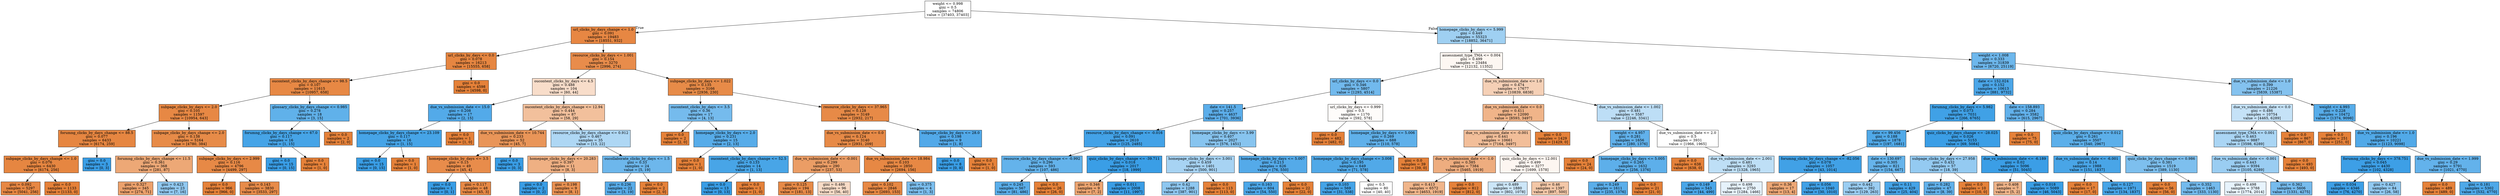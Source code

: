 digraph Tree {
node [shape=box, style="filled", color="black"] ;
0 [label="weight <= 0.998\ngini = 0.5\nsamples = 74806\nvalue = [37403, 37403]", fillcolor="#e5813900"] ;
1 [label="url_clicks_by_days_change <= 1.0\ngini = 0.091\nsamples = 19483\nvalue = [18551, 932]", fillcolor="#e58139f2"] ;
0 -> 1 [labeldistance=2.5, labelangle=45, headlabel="True"] ;
2 [label="url_clicks_by_days <= 0.0\ngini = 0.078\nsamples = 16213\nvalue = [15555, 658]", fillcolor="#e58139f4"] ;
1 -> 2 ;
3 [label="oucontent_clicks_by_days_change <= 98.5\ngini = 0.107\nsamples = 11615\nvalue = [10957, 658]", fillcolor="#e58139f0"] ;
2 -> 3 ;
4 [label="subpage_clicks_by_days <= 2.0\ngini = 0.105\nsamples = 11597\nvalue = [10954, 643]", fillcolor="#e58139f0"] ;
3 -> 4 ;
5 [label="forumng_clicks_by_days_change <= 88.5\ngini = 0.077\nsamples = 6433\nvalue = [6174, 259]", fillcolor="#e58139f4"] ;
4 -> 5 ;
6 [label="subpage_clicks_by_days_change <= 1.0\ngini = 0.076\nsamples = 6430\nvalue = [6174, 256]", fillcolor="#e58139f4"] ;
5 -> 6 ;
7 [label="gini = 0.092\nsamples = 5297\nvalue = [5041, 256]", fillcolor="#e58139f2"] ;
6 -> 7 ;
8 [label="gini = 0.0\nsamples = 1133\nvalue = [1133, 0]", fillcolor="#e58139ff"] ;
6 -> 8 ;
9 [label="gini = 0.0\nsamples = 3\nvalue = [0, 3]", fillcolor="#399de5ff"] ;
5 -> 9 ;
10 [label="subpage_clicks_by_days_change <= 2.0\ngini = 0.138\nsamples = 5164\nvalue = [4780, 384]", fillcolor="#e58139eb"] ;
4 -> 10 ;
11 [label="forumng_clicks_by_days_change <= 11.5\ngini = 0.361\nsamples = 368\nvalue = [281, 87]", fillcolor="#e58139b0"] ;
10 -> 11 ;
12 [label="gini = 0.327\nsamples = 345\nvalue = [274, 71]", fillcolor="#e58139bd"] ;
11 -> 12 ;
13 [label="gini = 0.423\nsamples = 23\nvalue = [7, 16]", fillcolor="#399de58f"] ;
11 -> 13 ;
14 [label="subpage_clicks_by_days <= 2.999\ngini = 0.116\nsamples = 4796\nvalue = [4499, 297]", fillcolor="#e58139ee"] ;
10 -> 14 ;
15 [label="gini = 0.0\nsamples = 966\nvalue = [966, 0]", fillcolor="#e58139ff"] ;
14 -> 15 ;
16 [label="gini = 0.143\nsamples = 3830\nvalue = [3533, 297]", fillcolor="#e58139ea"] ;
14 -> 16 ;
17 [label="glossary_clicks_by_days_change <= 0.985\ngini = 0.278\nsamples = 18\nvalue = [3, 15]", fillcolor="#399de5cc"] ;
3 -> 17 ;
18 [label="forumng_clicks_by_days_change <= 67.0\ngini = 0.117\nsamples = 16\nvalue = [1, 15]", fillcolor="#399de5ee"] ;
17 -> 18 ;
19 [label="gini = 0.0\nsamples = 15\nvalue = [0, 15]", fillcolor="#399de5ff"] ;
18 -> 19 ;
20 [label="gini = 0.0\nsamples = 1\nvalue = [1, 0]", fillcolor="#e58139ff"] ;
18 -> 20 ;
21 [label="gini = 0.0\nsamples = 2\nvalue = [2, 0]", fillcolor="#e58139ff"] ;
17 -> 21 ;
22 [label="gini = 0.0\nsamples = 4598\nvalue = [4598, 0]", fillcolor="#e58139ff"] ;
2 -> 22 ;
23 [label="resource_clicks_by_days <= 1.001\ngini = 0.154\nsamples = 3270\nvalue = [2996, 274]", fillcolor="#e58139e8"] ;
1 -> 23 ;
24 [label="oucontent_clicks_by_days <= 4.5\ngini = 0.488\nsamples = 104\nvalue = [60, 44]", fillcolor="#e5813944"] ;
23 -> 24 ;
25 [label="due_vs_submission_date <= 15.0\ngini = 0.208\nsamples = 17\nvalue = [2, 15]", fillcolor="#399de5dd"] ;
24 -> 25 ;
26 [label="homepage_clicks_by_days_change <= 23.109\ngini = 0.117\nsamples = 16\nvalue = [1, 15]", fillcolor="#399de5ee"] ;
25 -> 26 ;
27 [label="gini = 0.0\nsamples = 15\nvalue = [0, 15]", fillcolor="#399de5ff"] ;
26 -> 27 ;
28 [label="gini = 0.0\nsamples = 1\nvalue = [1, 0]", fillcolor="#e58139ff"] ;
26 -> 28 ;
29 [label="gini = 0.0\nsamples = 1\nvalue = [1, 0]", fillcolor="#e58139ff"] ;
25 -> 29 ;
30 [label="oucontent_clicks_by_days_change <= 12.94\ngini = 0.444\nsamples = 87\nvalue = [58, 29]", fillcolor="#e581397f"] ;
24 -> 30 ;
31 [label="due_vs_submission_date <= 10.744\ngini = 0.233\nsamples = 52\nvalue = [45, 7]", fillcolor="#e58139d7"] ;
30 -> 31 ;
32 [label="homepage_clicks_by_days <= 3.5\ngini = 0.15\nsamples = 49\nvalue = [45, 4]", fillcolor="#e58139e8"] ;
31 -> 32 ;
33 [label="gini = 0.0\nsamples = 1\nvalue = [0, 1]", fillcolor="#399de5ff"] ;
32 -> 33 ;
34 [label="gini = 0.117\nsamples = 48\nvalue = [45, 3]", fillcolor="#e58139ee"] ;
32 -> 34 ;
35 [label="gini = 0.0\nsamples = 3\nvalue = [0, 3]", fillcolor="#399de5ff"] ;
31 -> 35 ;
36 [label="resource_clicks_by_days_change <= 0.912\ngini = 0.467\nsamples = 35\nvalue = [13, 22]", fillcolor="#399de568"] ;
30 -> 36 ;
37 [label="homepage_clicks_by_days <= 20.283\ngini = 0.397\nsamples = 11\nvalue = [8, 3]", fillcolor="#e581399f"] ;
36 -> 37 ;
38 [label="gini = 0.0\nsamples = 2\nvalue = [0, 2]", fillcolor="#399de5ff"] ;
37 -> 38 ;
39 [label="gini = 0.198\nsamples = 9\nvalue = [8, 1]", fillcolor="#e58139df"] ;
37 -> 39 ;
40 [label="oucollaborate_clicks_by_days <= 1.5\ngini = 0.33\nsamples = 24\nvalue = [5, 19]", fillcolor="#399de5bc"] ;
36 -> 40 ;
41 [label="gini = 0.236\nsamples = 22\nvalue = [3, 19]", fillcolor="#399de5d7"] ;
40 -> 41 ;
42 [label="gini = 0.0\nsamples = 2\nvalue = [2, 0]", fillcolor="#e58139ff"] ;
40 -> 42 ;
43 [label="subpage_clicks_by_days <= 1.022\ngini = 0.135\nsamples = 3166\nvalue = [2936, 230]", fillcolor="#e58139eb"] ;
23 -> 43 ;
44 [label="oucontent_clicks_by_days <= 3.5\ngini = 0.36\nsamples = 17\nvalue = [4, 13]", fillcolor="#399de5b1"] ;
43 -> 44 ;
45 [label="gini = 0.0\nsamples = 2\nvalue = [2, 0]", fillcolor="#e58139ff"] ;
44 -> 45 ;
46 [label="homepage_clicks_by_days <= 2.0\ngini = 0.231\nsamples = 15\nvalue = [2, 13]", fillcolor="#399de5d8"] ;
44 -> 46 ;
47 [label="gini = 0.0\nsamples = 1\nvalue = [1, 0]", fillcolor="#e58139ff"] ;
46 -> 47 ;
48 [label="oucontent_clicks_by_days_change <= 52.5\ngini = 0.133\nsamples = 14\nvalue = [1, 13]", fillcolor="#399de5eb"] ;
46 -> 48 ;
49 [label="gini = 0.0\nsamples = 13\nvalue = [0, 13]", fillcolor="#399de5ff"] ;
48 -> 49 ;
50 [label="gini = 0.0\nsamples = 1\nvalue = [1, 0]", fillcolor="#e58139ff"] ;
48 -> 50 ;
51 [label="resource_clicks_by_days <= 37.965\ngini = 0.128\nsamples = 3149\nvalue = [2932, 217]", fillcolor="#e58139ec"] ;
43 -> 51 ;
52 [label="due_vs_submission_date <= 0.0\ngini = 0.124\nsamples = 3140\nvalue = [2931, 209]", fillcolor="#e58139ed"] ;
51 -> 52 ;
53 [label="due_vs_submission_date <= -0.001\ngini = 0.299\nsamples = 290\nvalue = [237, 53]", fillcolor="#e58139c6"] ;
52 -> 53 ;
54 [label="gini = 0.125\nsamples = 194\nvalue = [181, 13]", fillcolor="#e58139ed"] ;
53 -> 54 ;
55 [label="gini = 0.486\nsamples = 96\nvalue = [56, 40]", fillcolor="#e5813949"] ;
53 -> 55 ;
56 [label="due_vs_submission_date <= 18.984\ngini = 0.103\nsamples = 2850\nvalue = [2694, 156]", fillcolor="#e58139f0"] ;
52 -> 56 ;
57 [label="gini = 0.102\nsamples = 2846\nvalue = [2693, 153]", fillcolor="#e58139f1"] ;
56 -> 57 ;
58 [label="gini = 0.375\nsamples = 4\nvalue = [1, 3]", fillcolor="#399de5aa"] ;
56 -> 58 ;
59 [label="subpage_clicks_by_days <= 28.0\ngini = 0.198\nsamples = 9\nvalue = [1, 8]", fillcolor="#399de5df"] ;
51 -> 59 ;
60 [label="gini = 0.0\nsamples = 8\nvalue = [0, 8]", fillcolor="#399de5ff"] ;
59 -> 60 ;
61 [label="gini = 0.0\nsamples = 1\nvalue = [1, 0]", fillcolor="#e58139ff"] ;
59 -> 61 ;
62 [label="homepage_clicks_by_days <= 5.999\ngini = 0.449\nsamples = 55323\nvalue = [18852, 36471]", fillcolor="#399de57b"] ;
0 -> 62 [labeldistance=2.5, labelangle=-45, headlabel="False"] ;
63 [label="assessment_type_TMA <= 0.004\ngini = 0.499\nsamples = 23484\nvalue = [12132, 11352]", fillcolor="#e5813910"] ;
62 -> 63 ;
64 [label="url_clicks_by_days <= 0.0\ngini = 0.346\nsamples = 5807\nvalue = [1293, 4514]", fillcolor="#399de5b6"] ;
63 -> 64 ;
65 [label="date <= 141.5\ngini = 0.257\nsamples = 4637\nvalue = [701, 3936]", fillcolor="#399de5d2"] ;
64 -> 65 ;
66 [label="resource_clicks_by_days_change <= -0.016\ngini = 0.091\nsamples = 2610\nvalue = [125, 2485]", fillcolor="#399de5f2"] ;
65 -> 66 ;
67 [label="resource_clicks_by_days_change <= -0.992\ngini = 0.296\nsamples = 593\nvalue = [107, 486]", fillcolor="#399de5c7"] ;
66 -> 67 ;
68 [label="gini = 0.245\nsamples = 567\nvalue = [81, 486]", fillcolor="#399de5d4"] ;
67 -> 68 ;
69 [label="gini = 0.0\nsamples = 26\nvalue = [26, 0]", fillcolor="#e58139ff"] ;
67 -> 69 ;
70 [label="quiz_clicks_by_days_change <= -39.711\ngini = 0.018\nsamples = 2017\nvalue = [18, 1999]", fillcolor="#399de5fd"] ;
66 -> 70 ;
71 [label="gini = 0.346\nsamples = 9\nvalue = [7, 2]", fillcolor="#e58139b6"] ;
70 -> 71 ;
72 [label="gini = 0.011\nsamples = 2008\nvalue = [11, 1997]", fillcolor="#399de5fe"] ;
70 -> 72 ;
73 [label="homepage_clicks_by_days <= 3.99\ngini = 0.407\nsamples = 2027\nvalue = [576, 1451]", fillcolor="#399de59a"] ;
65 -> 73 ;
74 [label="homepage_clicks_by_days <= 3.001\ngini = 0.459\nsamples = 1401\nvalue = [500, 901]", fillcolor="#399de571"] ;
73 -> 74 ;
75 [label="gini = 0.42\nsamples = 1288\nvalue = [387, 901]", fillcolor="#399de591"] ;
74 -> 75 ;
76 [label="gini = 0.0\nsamples = 113\nvalue = [113, 0]", fillcolor="#e58139ff"] ;
74 -> 76 ;
77 [label="homepage_clicks_by_days <= 5.007\ngini = 0.213\nsamples = 626\nvalue = [76, 550]", fillcolor="#399de5dc"] ;
73 -> 77 ;
78 [label="gini = 0.163\nsamples = 604\nvalue = [54, 550]", fillcolor="#399de5e6"] ;
77 -> 78 ;
79 [label="gini = 0.0\nsamples = 22\nvalue = [22, 0]", fillcolor="#e58139ff"] ;
77 -> 79 ;
80 [label="url_clicks_by_days <= 0.999\ngini = 0.5\nsamples = 1170\nvalue = [592, 578]", fillcolor="#e5813906"] ;
64 -> 80 ;
81 [label="gini = 0.0\nsamples = 482\nvalue = [482, 0]", fillcolor="#e58139ff"] ;
80 -> 81 ;
82 [label="homepage_clicks_by_days <= 5.006\ngini = 0.269\nsamples = 688\nvalue = [110, 578]", fillcolor="#399de5ce"] ;
80 -> 82 ;
83 [label="homepage_clicks_by_days_change <= 3.008\ngini = 0.195\nsamples = 649\nvalue = [71, 578]", fillcolor="#399de5e0"] ;
82 -> 83 ;
84 [label="gini = 0.103\nsamples = 569\nvalue = [31, 538]", fillcolor="#399de5f0"] ;
83 -> 84 ;
85 [label="gini = 0.5\nsamples = 80\nvalue = [40, 40]", fillcolor="#e5813900"] ;
83 -> 85 ;
86 [label="gini = 0.0\nsamples = 39\nvalue = [39, 0]", fillcolor="#e58139ff"] ;
82 -> 86 ;
87 [label="due_vs_submission_date <= 1.0\ngini = 0.474\nsamples = 17677\nvalue = [10839, 6838]", fillcolor="#e581395e"] ;
63 -> 87 ;
88 [label="due_vs_submission_date <= 0.0\ngini = 0.411\nsamples = 12090\nvalue = [8593, 3497]", fillcolor="#e5813997"] ;
87 -> 88 ;
89 [label="due_vs_submission_date <= -0.001\ngini = 0.441\nsamples = 10661\nvalue = [7164, 3497]", fillcolor="#e5813983"] ;
88 -> 89 ;
90 [label="due_vs_submission_date <= -1.0\ngini = 0.385\nsamples = 7384\nvalue = [5465, 1919]", fillcolor="#e58139a5"] ;
89 -> 90 ;
91 [label="gini = 0.413\nsamples = 6572\nvalue = [4653, 1919]", fillcolor="#e5813996"] ;
90 -> 91 ;
92 [label="gini = 0.0\nsamples = 812\nvalue = [812, 0]", fillcolor="#e58139ff"] ;
90 -> 92 ;
93 [label="quiz_clicks_by_days <= 12.001\ngini = 0.499\nsamples = 3277\nvalue = [1699, 1578]", fillcolor="#e5813912"] ;
89 -> 93 ;
94 [label="gini = 0.489\nsamples = 1880\nvalue = [802, 1078]", fillcolor="#399de541"] ;
93 -> 94 ;
95 [label="gini = 0.46\nsamples = 1397\nvalue = [897, 500]", fillcolor="#e5813971"] ;
93 -> 95 ;
96 [label="gini = 0.0\nsamples = 1429\nvalue = [1429, 0]", fillcolor="#e58139ff"] ;
88 -> 96 ;
97 [label="due_vs_submission_date <= 1.002\ngini = 0.481\nsamples = 5587\nvalue = [2246, 3341]", fillcolor="#399de554"] ;
87 -> 97 ;
98 [label="weight <= 4.957\ngini = 0.281\nsamples = 1656\nvalue = [280, 1376]", fillcolor="#399de5cb"] ;
97 -> 98 ;
99 [label="gini = 0.0\nsamples = 24\nvalue = [24, 0]", fillcolor="#e58139ff"] ;
98 -> 99 ;
100 [label="homepage_clicks_by_days <= 5.005\ngini = 0.265\nsamples = 1632\nvalue = [256, 1376]", fillcolor="#399de5d0"] ;
98 -> 100 ;
101 [label="gini = 0.249\nsamples = 1611\nvalue = [235, 1376]", fillcolor="#399de5d3"] ;
100 -> 101 ;
102 [label="gini = 0.0\nsamples = 21\nvalue = [21, 0]", fillcolor="#e58139ff"] ;
100 -> 102 ;
103 [label="due_vs_submission_date <= 2.0\ngini = 0.5\nsamples = 3931\nvalue = [1966, 1965]", fillcolor="#e5813900"] ;
97 -> 103 ;
104 [label="gini = 0.0\nsamples = 638\nvalue = [638, 0]", fillcolor="#e58139ff"] ;
103 -> 104 ;
105 [label="due_vs_submission_date <= 2.001\ngini = 0.481\nsamples = 3293\nvalue = [1328, 1965]", fillcolor="#399de553"] ;
103 -> 105 ;
106 [label="gini = 0.149\nsamples = 543\nvalue = [44, 499]", fillcolor="#399de5e9"] ;
105 -> 106 ;
107 [label="gini = 0.498\nsamples = 2750\nvalue = [1284, 1466]", fillcolor="#399de520"] ;
105 -> 107 ;
108 [label="weight <= 1.008\ngini = 0.333\nsamples = 31839\nvalue = [6720, 25119]", fillcolor="#399de5bb"] ;
62 -> 108 ;
109 [label="date <= 152.024\ngini = 0.152\nsamples = 10613\nvalue = [881, 9732]", fillcolor="#399de5e8"] ;
108 -> 109 ;
110 [label="forumng_clicks_by_days <= 5.982\ngini = 0.073\nsamples = 7031\nvalue = [266, 6765]", fillcolor="#399de5f5"] ;
109 -> 110 ;
111 [label="date <= 99.456\ngini = 0.188\nsamples = 1878\nvalue = [197, 1681]", fillcolor="#399de5e1"] ;
110 -> 111 ;
112 [label="forumng_clicks_by_days_change <= -82.056\ngini = 0.078\nsamples = 1057\nvalue = [43, 1014]", fillcolor="#399de5f4"] ;
111 -> 112 ;
113 [label="gini = 0.36\nsamples = 17\nvalue = [13, 4]", fillcolor="#e58139b1"] ;
112 -> 113 ;
114 [label="gini = 0.056\nsamples = 1040\nvalue = [30, 1010]", fillcolor="#399de5f7"] ;
112 -> 114 ;
115 [label="date <= 130.697\ngini = 0.305\nsamples = 821\nvalue = [154, 667]", fillcolor="#399de5c4"] ;
111 -> 115 ;
116 [label="gini = 0.442\nsamples = 392\nvalue = [129, 263]", fillcolor="#399de582"] ;
115 -> 116 ;
117 [label="gini = 0.11\nsamples = 429\nvalue = [25, 404]", fillcolor="#399de5ef"] ;
115 -> 117 ;
118 [label="quiz_clicks_by_days_change <= -28.025\ngini = 0.026\nsamples = 5153\nvalue = [69, 5084]", fillcolor="#399de5fc"] ;
110 -> 118 ;
119 [label="subpage_clicks_by_days <= 27.958\ngini = 0.432\nsamples = 57\nvalue = [18, 39]", fillcolor="#399de589"] ;
118 -> 119 ;
120 [label="gini = 0.282\nsamples = 47\nvalue = [8, 39]", fillcolor="#399de5cb"] ;
119 -> 120 ;
121 [label="gini = 0.0\nsamples = 10\nvalue = [10, 0]", fillcolor="#e58139ff"] ;
119 -> 121 ;
122 [label="due_vs_submission_date <= -6.189\ngini = 0.02\nsamples = 5096\nvalue = [51, 5045]", fillcolor="#399de5fc"] ;
118 -> 122 ;
123 [label="gini = 0.408\nsamples = 7\nvalue = [5, 2]", fillcolor="#e5813999"] ;
122 -> 123 ;
124 [label="gini = 0.018\nsamples = 5089\nvalue = [46, 5043]", fillcolor="#399de5fd"] ;
122 -> 124 ;
125 [label="date <= 158.893\ngini = 0.284\nsamples = 3582\nvalue = [615, 2967]", fillcolor="#399de5ca"] ;
109 -> 125 ;
126 [label="gini = 0.0\nsamples = 75\nvalue = [75, 0]", fillcolor="#e58139ff"] ;
125 -> 126 ;
127 [label="quiz_clicks_by_days_change <= 0.012\ngini = 0.261\nsamples = 3507\nvalue = [540, 2967]", fillcolor="#399de5d1"] ;
125 -> 127 ;
128 [label="due_vs_submission_date <= -6.001\ngini = 0.14\nsamples = 1988\nvalue = [151, 1837]", fillcolor="#399de5ea"] ;
127 -> 128 ;
129 [label="gini = 0.0\nsamples = 17\nvalue = [17, 0]", fillcolor="#e58139ff"] ;
128 -> 129 ;
130 [label="gini = 0.127\nsamples = 1971\nvalue = [134, 1837]", fillcolor="#399de5ec"] ;
128 -> 130 ;
131 [label="quiz_clicks_by_days_change <= 0.986\ngini = 0.381\nsamples = 1519\nvalue = [389, 1130]", fillcolor="#399de5a7"] ;
127 -> 131 ;
132 [label="gini = 0.0\nsamples = 56\nvalue = [56, 0]", fillcolor="#e58139ff"] ;
131 -> 132 ;
133 [label="gini = 0.352\nsamples = 1463\nvalue = [333, 1130]", fillcolor="#399de5b4"] ;
131 -> 133 ;
134 [label="due_vs_submission_date <= 1.0\ngini = 0.399\nsamples = 21226\nvalue = [5839, 15387]", fillcolor="#399de59e"] ;
108 -> 134 ;
135 [label="due_vs_submission_date <= 0.0\ngini = 0.486\nsamples = 10754\nvalue = [4465, 6289]", fillcolor="#399de54a"] ;
134 -> 135 ;
136 [label="assessment_type_CMA <= 0.001\ngini = 0.463\nsamples = 9887\nvalue = [3598, 6289]", fillcolor="#399de56d"] ;
135 -> 136 ;
137 [label="due_vs_submission_date <= -0.001\ngini = 0.443\nsamples = 9394\nvalue = [3105, 6289]", fillcolor="#399de581"] ;
136 -> 137 ;
138 [label="gini = 0.498\nsamples = 3788\nvalue = [1774, 2014]", fillcolor="#399de51e"] ;
137 -> 138 ;
139 [label="gini = 0.362\nsamples = 5606\nvalue = [1331, 4275]", fillcolor="#399de5b0"] ;
137 -> 139 ;
140 [label="gini = 0.0\nsamples = 493\nvalue = [493, 0]", fillcolor="#e58139ff"] ;
136 -> 140 ;
141 [label="gini = 0.0\nsamples = 867\nvalue = [867, 0]", fillcolor="#e58139ff"] ;
135 -> 141 ;
142 [label="weight <= 4.993\ngini = 0.228\nsamples = 10472\nvalue = [1374, 9098]", fillcolor="#399de5d8"] ;
134 -> 142 ;
143 [label="gini = 0.0\nsamples = 251\nvalue = [251, 0]", fillcolor="#e58139ff"] ;
142 -> 143 ;
144 [label="due_vs_submission_date <= 1.0\ngini = 0.196\nsamples = 10221\nvalue = [1123, 9098]", fillcolor="#399de5e0"] ;
142 -> 144 ;
145 [label="forumng_clicks_by_days <= 378.751\ngini = 0.045\nsamples = 4430\nvalue = [102, 4328]", fillcolor="#399de5f9"] ;
144 -> 145 ;
146 [label="gini = 0.034\nsamples = 4346\nvalue = [76, 4270]", fillcolor="#399de5fa"] ;
145 -> 146 ;
147 [label="gini = 0.427\nsamples = 84\nvalue = [26, 58]", fillcolor="#399de58d"] ;
145 -> 147 ;
148 [label="due_vs_submission_date <= 1.999\ngini = 0.29\nsamples = 5791\nvalue = [1021, 4770]", fillcolor="#399de5c8"] ;
144 -> 148 ;
149 [label="gini = 0.0\nsamples = 489\nvalue = [489, 0]", fillcolor="#e58139ff"] ;
148 -> 149 ;
150 [label="gini = 0.181\nsamples = 5302\nvalue = [532, 4770]", fillcolor="#399de5e3"] ;
148 -> 150 ;
}